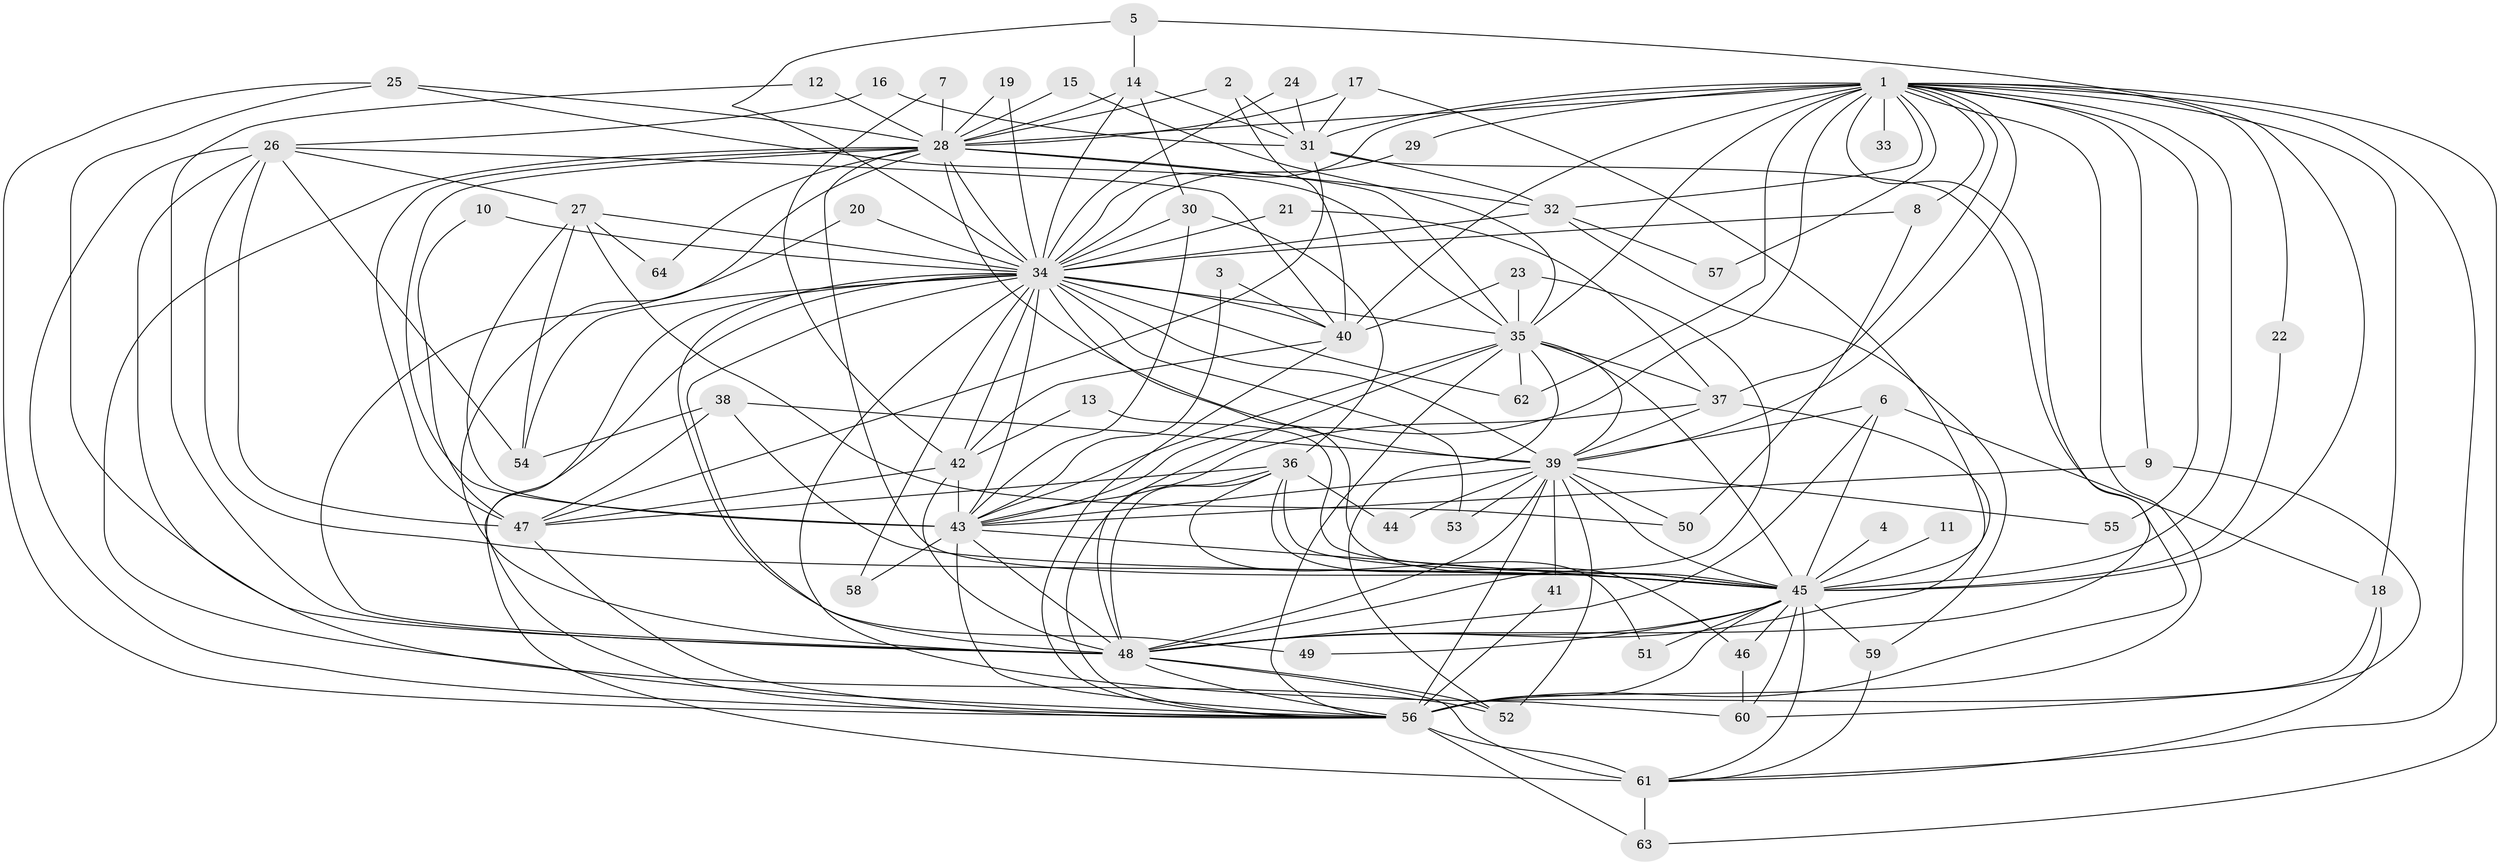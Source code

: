 // original degree distribution, {20: 0.007874015748031496, 18: 0.015748031496062992, 29: 0.015748031496062992, 17: 0.015748031496062992, 23: 0.007874015748031496, 22: 0.007874015748031496, 16: 0.007874015748031496, 9: 0.015748031496062992, 5: 0.06299212598425197, 3: 0.2125984251968504, 7: 0.015748031496062992, 2: 0.49606299212598426, 4: 0.08661417322834646, 8: 0.007874015748031496, 6: 0.023622047244094488}
// Generated by graph-tools (version 1.1) at 2025/25/03/09/25 03:25:38]
// undirected, 64 vertices, 184 edges
graph export_dot {
graph [start="1"]
  node [color=gray90,style=filled];
  1;
  2;
  3;
  4;
  5;
  6;
  7;
  8;
  9;
  10;
  11;
  12;
  13;
  14;
  15;
  16;
  17;
  18;
  19;
  20;
  21;
  22;
  23;
  24;
  25;
  26;
  27;
  28;
  29;
  30;
  31;
  32;
  33;
  34;
  35;
  36;
  37;
  38;
  39;
  40;
  41;
  42;
  43;
  44;
  45;
  46;
  47;
  48;
  49;
  50;
  51;
  52;
  53;
  54;
  55;
  56;
  57;
  58;
  59;
  60;
  61;
  62;
  63;
  64;
  1 -- 8 [weight=1.0];
  1 -- 9 [weight=1.0];
  1 -- 18 [weight=1.0];
  1 -- 22 [weight=1.0];
  1 -- 28 [weight=2.0];
  1 -- 29 [weight=1.0];
  1 -- 31 [weight=1.0];
  1 -- 32 [weight=1.0];
  1 -- 33 [weight=2.0];
  1 -- 34 [weight=3.0];
  1 -- 35 [weight=2.0];
  1 -- 37 [weight=1.0];
  1 -- 39 [weight=2.0];
  1 -- 40 [weight=2.0];
  1 -- 43 [weight=2.0];
  1 -- 45 [weight=3.0];
  1 -- 48 [weight=3.0];
  1 -- 55 [weight=1.0];
  1 -- 56 [weight=3.0];
  1 -- 57 [weight=1.0];
  1 -- 61 [weight=1.0];
  1 -- 62 [weight=1.0];
  1 -- 63 [weight=1.0];
  2 -- 28 [weight=1.0];
  2 -- 31 [weight=1.0];
  2 -- 40 [weight=1.0];
  3 -- 40 [weight=1.0];
  3 -- 43 [weight=1.0];
  4 -- 45 [weight=1.0];
  5 -- 14 [weight=1.0];
  5 -- 34 [weight=1.0];
  5 -- 45 [weight=1.0];
  6 -- 18 [weight=1.0];
  6 -- 39 [weight=1.0];
  6 -- 45 [weight=1.0];
  6 -- 48 [weight=1.0];
  7 -- 28 [weight=1.0];
  7 -- 42 [weight=1.0];
  8 -- 34 [weight=1.0];
  8 -- 50 [weight=1.0];
  9 -- 43 [weight=1.0];
  9 -- 60 [weight=1.0];
  10 -- 34 [weight=1.0];
  10 -- 47 [weight=1.0];
  11 -- 45 [weight=1.0];
  12 -- 28 [weight=1.0];
  12 -- 48 [weight=1.0];
  13 -- 42 [weight=1.0];
  13 -- 45 [weight=1.0];
  14 -- 28 [weight=1.0];
  14 -- 30 [weight=1.0];
  14 -- 31 [weight=1.0];
  14 -- 34 [weight=1.0];
  15 -- 28 [weight=1.0];
  15 -- 35 [weight=1.0];
  16 -- 26 [weight=1.0];
  16 -- 31 [weight=1.0];
  17 -- 28 [weight=1.0];
  17 -- 31 [weight=1.0];
  17 -- 45 [weight=1.0];
  18 -- 56 [weight=1.0];
  18 -- 61 [weight=1.0];
  19 -- 28 [weight=1.0];
  19 -- 34 [weight=1.0];
  20 -- 34 [weight=1.0];
  20 -- 48 [weight=1.0];
  21 -- 34 [weight=1.0];
  21 -- 37 [weight=1.0];
  22 -- 45 [weight=1.0];
  23 -- 35 [weight=1.0];
  23 -- 40 [weight=1.0];
  23 -- 48 [weight=1.0];
  24 -- 31 [weight=1.0];
  24 -- 34 [weight=1.0];
  25 -- 28 [weight=1.0];
  25 -- 35 [weight=1.0];
  25 -- 48 [weight=1.0];
  25 -- 56 [weight=1.0];
  26 -- 27 [weight=1.0];
  26 -- 40 [weight=1.0];
  26 -- 45 [weight=1.0];
  26 -- 47 [weight=1.0];
  26 -- 52 [weight=1.0];
  26 -- 54 [weight=1.0];
  26 -- 56 [weight=1.0];
  27 -- 34 [weight=1.0];
  27 -- 43 [weight=1.0];
  27 -- 50 [weight=1.0];
  27 -- 54 [weight=1.0];
  27 -- 64 [weight=1.0];
  28 -- 32 [weight=1.0];
  28 -- 34 [weight=1.0];
  28 -- 35 [weight=1.0];
  28 -- 39 [weight=1.0];
  28 -- 43 [weight=2.0];
  28 -- 45 [weight=1.0];
  28 -- 47 [weight=1.0];
  28 -- 48 [weight=2.0];
  28 -- 56 [weight=1.0];
  28 -- 64 [weight=1.0];
  29 -- 34 [weight=1.0];
  30 -- 34 [weight=1.0];
  30 -- 36 [weight=1.0];
  30 -- 43 [weight=1.0];
  31 -- 32 [weight=2.0];
  31 -- 47 [weight=1.0];
  31 -- 56 [weight=2.0];
  32 -- 34 [weight=1.0];
  32 -- 57 [weight=1.0];
  32 -- 59 [weight=1.0];
  34 -- 35 [weight=2.0];
  34 -- 39 [weight=1.0];
  34 -- 40 [weight=1.0];
  34 -- 42 [weight=1.0];
  34 -- 43 [weight=1.0];
  34 -- 45 [weight=1.0];
  34 -- 48 [weight=1.0];
  34 -- 49 [weight=1.0];
  34 -- 53 [weight=1.0];
  34 -- 54 [weight=1.0];
  34 -- 56 [weight=1.0];
  34 -- 58 [weight=1.0];
  34 -- 60 [weight=2.0];
  34 -- 61 [weight=2.0];
  34 -- 62 [weight=1.0];
  35 -- 37 [weight=1.0];
  35 -- 39 [weight=1.0];
  35 -- 43 [weight=2.0];
  35 -- 45 [weight=1.0];
  35 -- 48 [weight=1.0];
  35 -- 52 [weight=1.0];
  35 -- 56 [weight=1.0];
  35 -- 62 [weight=1.0];
  36 -- 44 [weight=1.0];
  36 -- 45 [weight=1.0];
  36 -- 46 [weight=1.0];
  36 -- 47 [weight=1.0];
  36 -- 48 [weight=2.0];
  36 -- 51 [weight=1.0];
  36 -- 56 [weight=1.0];
  37 -- 39 [weight=1.0];
  37 -- 43 [weight=1.0];
  37 -- 48 [weight=1.0];
  38 -- 39 [weight=1.0];
  38 -- 45 [weight=2.0];
  38 -- 47 [weight=1.0];
  38 -- 54 [weight=1.0];
  39 -- 41 [weight=1.0];
  39 -- 43 [weight=2.0];
  39 -- 44 [weight=1.0];
  39 -- 45 [weight=1.0];
  39 -- 48 [weight=2.0];
  39 -- 50 [weight=1.0];
  39 -- 52 [weight=1.0];
  39 -- 53 [weight=1.0];
  39 -- 55 [weight=1.0];
  39 -- 56 [weight=1.0];
  40 -- 42 [weight=1.0];
  40 -- 56 [weight=1.0];
  41 -- 56 [weight=1.0];
  42 -- 43 [weight=1.0];
  42 -- 47 [weight=1.0];
  42 -- 48 [weight=1.0];
  43 -- 45 [weight=1.0];
  43 -- 48 [weight=1.0];
  43 -- 56 [weight=1.0];
  43 -- 58 [weight=1.0];
  45 -- 46 [weight=1.0];
  45 -- 48 [weight=1.0];
  45 -- 49 [weight=1.0];
  45 -- 51 [weight=1.0];
  45 -- 56 [weight=1.0];
  45 -- 59 [weight=1.0];
  45 -- 60 [weight=1.0];
  45 -- 61 [weight=1.0];
  46 -- 60 [weight=1.0];
  47 -- 56 [weight=1.0];
  48 -- 52 [weight=1.0];
  48 -- 56 [weight=1.0];
  48 -- 61 [weight=1.0];
  56 -- 61 [weight=1.0];
  56 -- 63 [weight=1.0];
  59 -- 61 [weight=1.0];
  61 -- 63 [weight=1.0];
}
